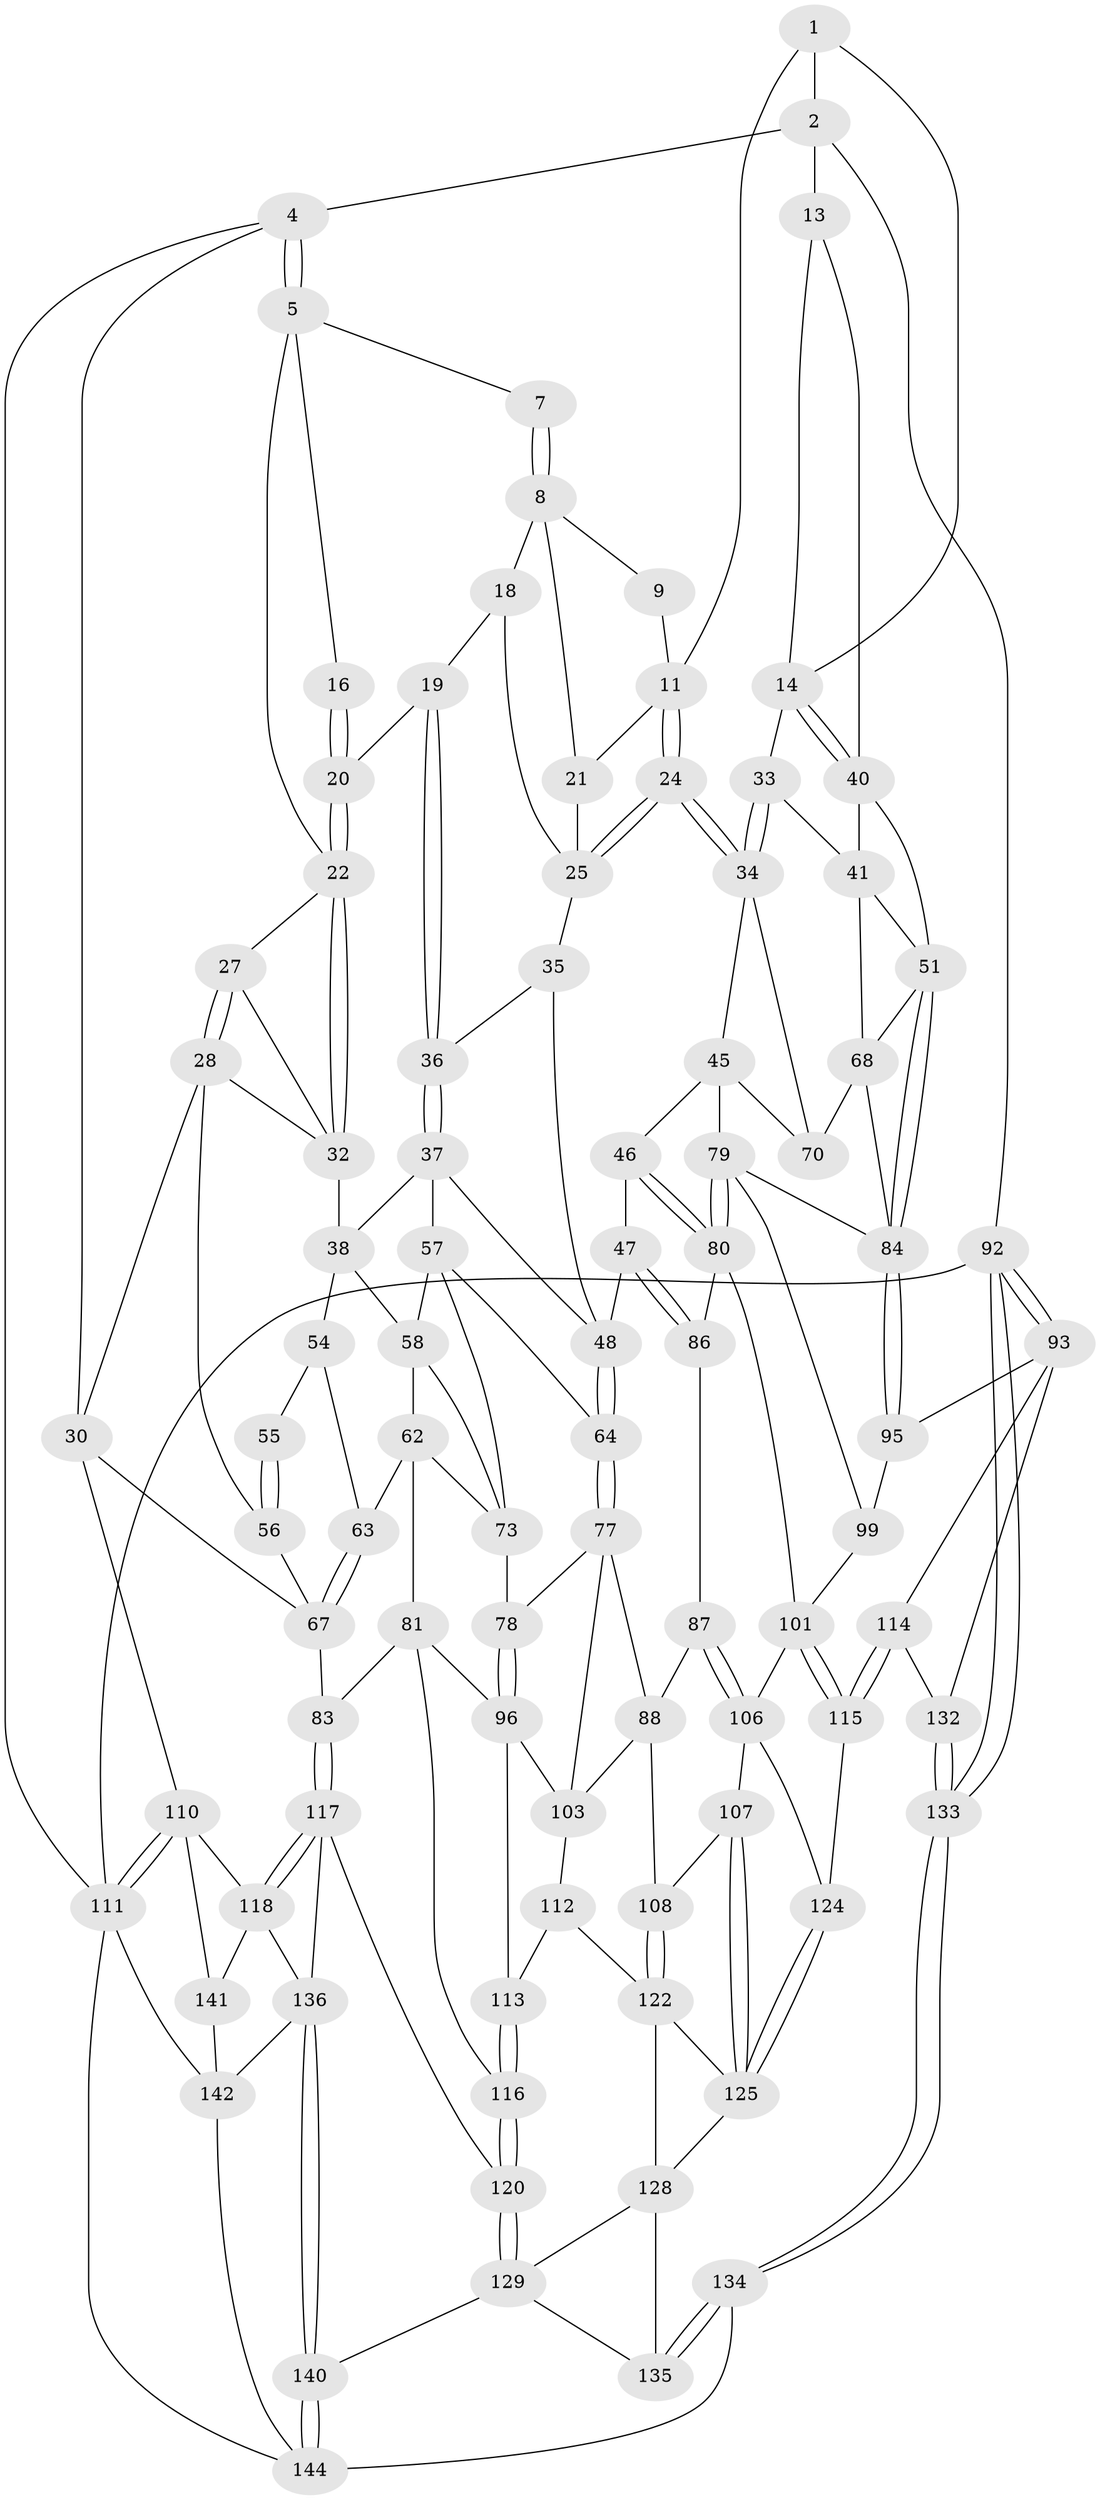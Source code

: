 // Generated by graph-tools (version 1.1) at 2025/24/03/03/25 07:24:39]
// undirected, 91 vertices, 201 edges
graph export_dot {
graph [start="1"]
  node [color=gray90,style=filled];
  1 [pos="+0.7977239609303284+0",super="+10"];
  2 [pos="+0.936676087297775+0",super="+3"];
  4 [pos="+0+0"];
  5 [pos="+0+0",super="+6"];
  7 [pos="+0.41799741735660256+0"];
  8 [pos="+0.48261935146298995+0",super="+17"];
  9 [pos="+0.7071052108510941+0"];
  11 [pos="+0.7201384715186261+0.11493603005647841",super="+12"];
  13 [pos="+0.9351077674851911+0.09594326141127214",super="+31"];
  14 [pos="+0.9061179744030756+0.11966482102073776",super="+15"];
  16 [pos="+0.264663889970939+0.0422174914168607"];
  18 [pos="+0.4583449604981348+0.0067202569192387675"];
  19 [pos="+0.44084130025125917+0.03601806031809338"];
  20 [pos="+0.27945713799112676+0.10089659685955525"];
  21 [pos="+0.6490186713743691+0.08494060021169982"];
  22 [pos="+0.240366648861765+0.1416107157804507",super="+23"];
  24 [pos="+0.710260911595959+0.2526658505764867"];
  25 [pos="+0.5996233515472126+0.18504413133825734",super="+26"];
  27 [pos="+0.0962059361190163+0.12127374031528086"];
  28 [pos="+0.01823349748187551+0.25073218325345314",super="+29"];
  30 [pos="+0+0.28243339384805305",super="+72"];
  32 [pos="+0.23412439393133316+0.16570042088684267",super="+39"];
  33 [pos="+0.7697780925071023+0.2549509414728627"];
  34 [pos="+0.7106556668162791+0.25335844674001223",super="+44"];
  35 [pos="+0.5291735273744119+0.21655795075160617"];
  36 [pos="+0.43909906818214456+0.1866813268512791"];
  37 [pos="+0.4065948379503842+0.22718280917267106",super="+50"];
  38 [pos="+0.2492062931642002+0.1996249019991523",super="+53"];
  40 [pos="+0.9496691476925343+0.20614860675719468",super="+43"];
  41 [pos="+0.9344906887939912+0.22526891921022138",super="+42"];
  45 [pos="+0.6636021640836341+0.3373720345242184",super="+74"];
  46 [pos="+0.6135823494784929+0.3696863451259655"];
  47 [pos="+0.5750698912546808+0.38735963337133617"];
  48 [pos="+0.5459653049701529+0.3856398807337582",super="+49"];
  51 [pos="+1+0.30594733889768483",super="+52"];
  54 [pos="+0.23897179543240207+0.23288178871913023",super="+59"];
  55 [pos="+0.1547422863732493+0.27026432320125465",super="+60"];
  56 [pos="+0.051738918782497686+0.27807430751366724",super="+66"];
  57 [pos="+0.4048570082944096+0.26810021173194376",super="+65"];
  58 [pos="+0.31963942469474577+0.3475293304254151",super="+61"];
  62 [pos="+0.2823241628470983+0.404331860130009",super="+76"];
  63 [pos="+0.23577046514826255+0.3931487884686185"];
  64 [pos="+0.50839745491543+0.41570871351374467"];
  67 [pos="+0.15094555570144275+0.41484428607905804",super="+71"];
  68 [pos="+0.8831662789907513+0.3965080447492414",super="+69"];
  70 [pos="+0.8760112901245849+0.41131991127132167"];
  73 [pos="+0.406250137660652+0.4059415697273653",super="+75"];
  77 [pos="+0.46616554383026404+0.5549547229659895",super="+89"];
  78 [pos="+0.3764816569535836+0.5260548780915577"];
  79 [pos="+0.8083981380805427+0.49443015488269776",super="+91"];
  80 [pos="+0.7587220900050973+0.5521539572149116",super="+90"];
  81 [pos="+0.19612794176453568+0.5996181939892483",super="+82"];
  83 [pos="+0.09728247572958047+0.587870658603633"];
  84 [pos="+1+0.5187803427907497",super="+85"];
  86 [pos="+0.6369136703794628+0.5458839124296812"];
  87 [pos="+0.5148067412640426+0.6056810479996338"];
  88 [pos="+0.4931844251350282+0.5976212754022908",super="+104"];
  92 [pos="+1+1"];
  93 [pos="+1+0.890085907666813",super="+94"];
  95 [pos="+1+0.6483580850113846",super="+98"];
  96 [pos="+0.32405454216162116+0.6414392391279591",super="+97"];
  99 [pos="+0.8974469053695672+0.555643326613659",super="+100"];
  101 [pos="+0.8768667077468043+0.6576165423167539",super="+102"];
  103 [pos="+0.4389945762247647+0.6213651139033333",super="+105"];
  106 [pos="+0.5706256585206425+0.6940639579028387",super="+109"];
  107 [pos="+0.55000205273827+0.7276522844688882"];
  108 [pos="+0.5167974637870575+0.7559488103310562"];
  110 [pos="+0+0.8061493957824115",super="+119"];
  111 [pos="+0+1",super="+148"];
  112 [pos="+0.3746783409866521+0.7651580626581844"];
  113 [pos="+0.31632391569882473+0.7360428511327988"];
  114 [pos="+1+0.7386714888917654",super="+131"];
  115 [pos="+0.968724282332036+0.7077685320413589",super="+126"];
  116 [pos="+0.21594205909730022+0.8258933086390681"];
  117 [pos="+0.11504578931982973+0.8345526331260574",super="+121"];
  118 [pos="+0+0.8529119773993372",super="+138"];
  120 [pos="+0.20975519886331784+0.835978116957996"];
  122 [pos="+0.5006392854449129+0.7849949449567535",super="+123"];
  124 [pos="+0.7434337378366328+0.79155414373492"];
  125 [pos="+0.6493167896659107+0.8932203830911924",super="+127"];
  128 [pos="+0.381076593562228+0.8784144765270939",super="+130"];
  129 [pos="+0.2638395934249697+0.8991757787301525",super="+139"];
  132 [pos="+0.8703409065999963+0.9484950546723058"];
  133 [pos="+0.8086324671165166+1"];
  134 [pos="+0.5659041171208014+1",super="+146"];
  135 [pos="+0.5585629764255803+1",super="+145"];
  136 [pos="+0.13015401176215147+0.9191321868810072",super="+137"];
  140 [pos="+0.15860732403609867+0.9886780682606109"];
  141 [pos="+0.03115494659008481+0.9902449930009728"];
  142 [pos="+0.07721337817347423+0.9724009218138537",super="+143"];
  144 [pos="+0.15752109824778968+0.994799558437",super="+147"];
  1 -- 2;
  1 -- 11;
  1 -- 14;
  2 -- 13 [weight=2];
  2 -- 4;
  2 -- 92;
  4 -- 5;
  4 -- 5;
  4 -- 30;
  4 -- 111;
  5 -- 22;
  5 -- 16;
  5 -- 7;
  7 -- 8;
  7 -- 8;
  8 -- 9;
  8 -- 18;
  8 -- 21;
  9 -- 11;
  11 -- 24;
  11 -- 24;
  11 -- 21;
  13 -- 14;
  13 -- 40;
  14 -- 40;
  14 -- 40;
  14 -- 33;
  16 -- 20;
  16 -- 20;
  18 -- 19;
  18 -- 25;
  19 -- 20;
  19 -- 36;
  19 -- 36;
  20 -- 22;
  20 -- 22;
  21 -- 25;
  22 -- 32;
  22 -- 32;
  22 -- 27;
  24 -- 25;
  24 -- 25;
  24 -- 34;
  24 -- 34;
  25 -- 35;
  27 -- 28;
  27 -- 28;
  27 -- 32;
  28 -- 56;
  28 -- 30;
  28 -- 32;
  30 -- 110;
  30 -- 67;
  32 -- 38;
  33 -- 34;
  33 -- 34;
  33 -- 41;
  34 -- 45;
  34 -- 70;
  35 -- 36;
  35 -- 48;
  36 -- 37;
  36 -- 37;
  37 -- 38;
  37 -- 48;
  37 -- 57;
  38 -- 54;
  38 -- 58;
  40 -- 41;
  40 -- 51;
  41 -- 51;
  41 -- 68;
  45 -- 46;
  45 -- 70;
  45 -- 79;
  46 -- 47;
  46 -- 80;
  46 -- 80;
  47 -- 48;
  47 -- 86;
  47 -- 86;
  48 -- 64;
  48 -- 64;
  51 -- 84;
  51 -- 84;
  51 -- 68;
  54 -- 55 [weight=2];
  54 -- 63;
  55 -- 56 [weight=2];
  55 -- 56;
  56 -- 67;
  57 -- 58;
  57 -- 64;
  57 -- 73;
  58 -- 73;
  58 -- 62;
  62 -- 63;
  62 -- 81;
  62 -- 73;
  63 -- 67;
  63 -- 67;
  64 -- 77;
  64 -- 77;
  67 -- 83;
  68 -- 70;
  68 -- 84;
  73 -- 78;
  77 -- 78;
  77 -- 88;
  77 -- 103;
  78 -- 96;
  78 -- 96;
  79 -- 80;
  79 -- 80;
  79 -- 99;
  79 -- 84;
  80 -- 101;
  80 -- 86;
  81 -- 96;
  81 -- 83;
  81 -- 116;
  83 -- 117;
  83 -- 117;
  84 -- 95;
  84 -- 95;
  86 -- 87;
  87 -- 88;
  87 -- 106;
  87 -- 106;
  88 -- 108;
  88 -- 103;
  92 -- 93;
  92 -- 93;
  92 -- 133;
  92 -- 133;
  92 -- 111;
  93 -- 132;
  93 -- 114;
  93 -- 95;
  95 -- 99 [weight=2];
  96 -- 103;
  96 -- 113;
  99 -- 101;
  101 -- 115;
  101 -- 115;
  101 -- 106;
  103 -- 112;
  106 -- 107;
  106 -- 124;
  107 -- 108;
  107 -- 125;
  107 -- 125;
  108 -- 122;
  108 -- 122;
  110 -- 111;
  110 -- 111;
  110 -- 118;
  110 -- 141;
  111 -- 144;
  111 -- 142;
  112 -- 113;
  112 -- 122;
  113 -- 116;
  113 -- 116;
  114 -- 115 [weight=2];
  114 -- 115;
  114 -- 132;
  115 -- 124;
  116 -- 120;
  116 -- 120;
  117 -- 118;
  117 -- 118;
  117 -- 120;
  117 -- 136;
  118 -- 136;
  118 -- 141;
  120 -- 129;
  120 -- 129;
  122 -- 128;
  122 -- 125;
  124 -- 125;
  124 -- 125;
  125 -- 128;
  128 -- 129;
  128 -- 135;
  129 -- 140;
  129 -- 135;
  132 -- 133;
  132 -- 133;
  133 -- 134;
  133 -- 134;
  134 -- 135 [weight=2];
  134 -- 135;
  134 -- 144;
  136 -- 140;
  136 -- 140;
  136 -- 142;
  140 -- 144;
  140 -- 144;
  141 -- 142;
  142 -- 144;
}
